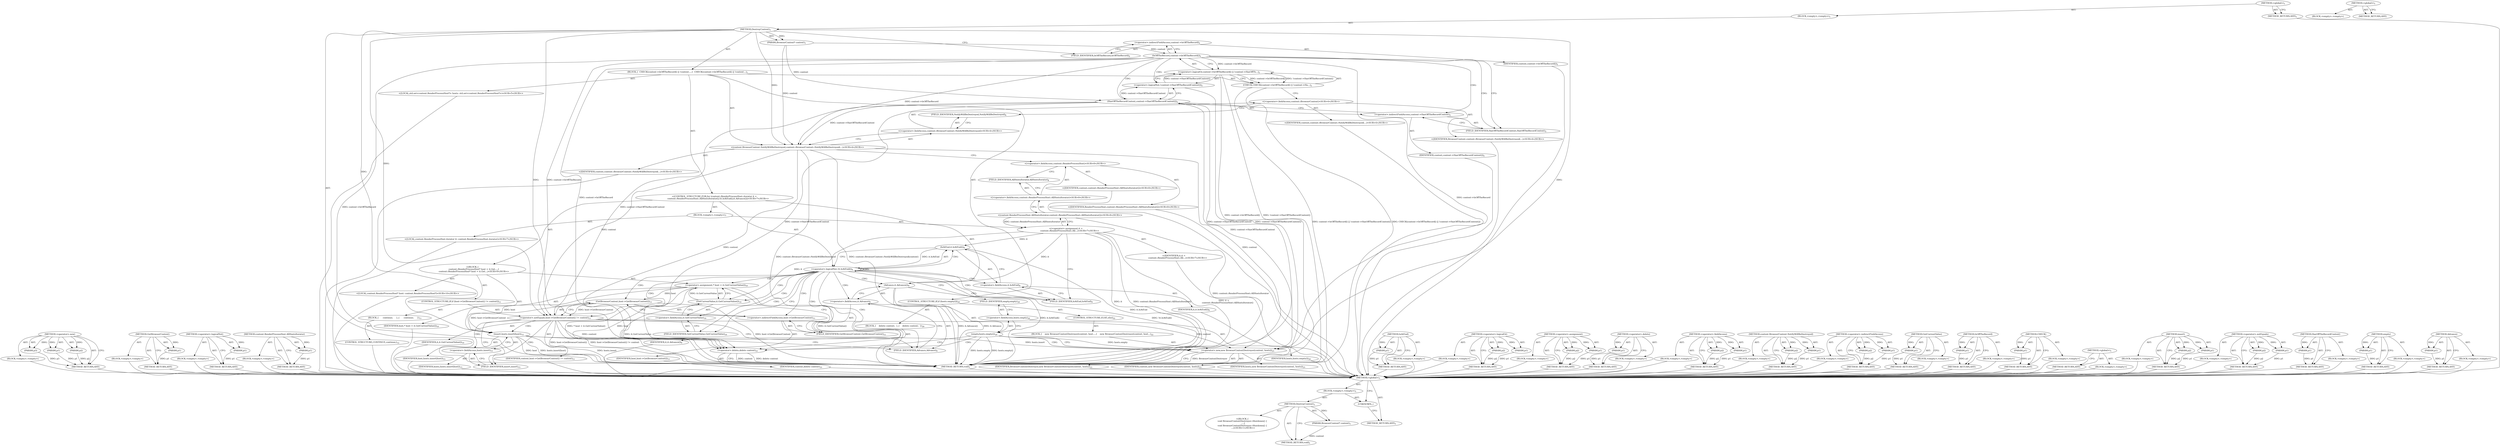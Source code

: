 digraph "&lt;global&gt;" {
vulnerable_194 [label=<(METHOD,&lt;operator&gt;.new)>];
vulnerable_195 [label=<(PARAM,p1)>];
vulnerable_196 [label=<(PARAM,p2)>];
vulnerable_197 [label=<(PARAM,p3)>];
vulnerable_198 [label=<(BLOCK,&lt;empty&gt;,&lt;empty&gt;)>];
vulnerable_199 [label=<(METHOD_RETURN,ANY)>];
vulnerable_177 [label=<(METHOD,GetBrowserContext)>];
vulnerable_178 [label=<(PARAM,p1)>];
vulnerable_179 [label=<(BLOCK,&lt;empty&gt;,&lt;empty&gt;)>];
vulnerable_180 [label=<(METHOD_RETURN,ANY)>];
vulnerable_133 [label=<(METHOD,&lt;operator&gt;.logicalNot)>];
vulnerable_134 [label=<(PARAM,p1)>];
vulnerable_135 [label=<(BLOCK,&lt;empty&gt;,&lt;empty&gt;)>];
vulnerable_136 [label=<(METHOD_RETURN,ANY)>];
vulnerable_156 [label=<(METHOD,content.RenderProcessHost.AllHostsIterator)>];
vulnerable_157 [label=<(PARAM,p1)>];
vulnerable_158 [label=<(BLOCK,&lt;empty&gt;,&lt;empty&gt;)>];
vulnerable_159 [label=<(METHOD_RETURN,ANY)>];
vulnerable_6 [label=<(METHOD,&lt;global&gt;)<SUB>1</SUB>>];
vulnerable_7 [label=<(BLOCK,&lt;empty&gt;,&lt;empty&gt;)<SUB>1</SUB>>];
vulnerable_8 [label=<(METHOD,DestroyContext)<SUB>1</SUB>>];
vulnerable_9 [label=<(PARAM,BrowserContext* context)<SUB>1</SUB>>];
vulnerable_10 [label=<(BLOCK,{
  CHECK(context-&gt;IsOffTheRecord() || !context...,{
  CHECK(context-&gt;IsOffTheRecord() || !context...)<SUB>1</SUB>>];
vulnerable_11 [label=<(CHECK,CHECK(context-&gt;IsOffTheRecord() || !context-&gt;Ha...)<SUB>2</SUB>>];
vulnerable_12 [label=<(&lt;operator&gt;.logicalOr,context-&gt;IsOffTheRecord() || !context-&gt;HasOffTh...)<SUB>2</SUB>>];
vulnerable_13 [label=<(IsOffTheRecord,context-&gt;IsOffTheRecord())<SUB>2</SUB>>];
vulnerable_14 [label=<(&lt;operator&gt;.indirectFieldAccess,context-&gt;IsOffTheRecord)<SUB>2</SUB>>];
vulnerable_15 [label=<(IDENTIFIER,context,context-&gt;IsOffTheRecord())<SUB>2</SUB>>];
vulnerable_16 [label=<(FIELD_IDENTIFIER,IsOffTheRecord,IsOffTheRecord)<SUB>2</SUB>>];
vulnerable_17 [label=<(&lt;operator&gt;.logicalNot,!context-&gt;HasOffTheRecordContext())<SUB>2</SUB>>];
vulnerable_18 [label=<(HasOffTheRecordContext,context-&gt;HasOffTheRecordContext())<SUB>2</SUB>>];
vulnerable_19 [label=<(&lt;operator&gt;.indirectFieldAccess,context-&gt;HasOffTheRecordContext)<SUB>2</SUB>>];
vulnerable_20 [label=<(IDENTIFIER,context,context-&gt;HasOffTheRecordContext())<SUB>2</SUB>>];
vulnerable_21 [label=<(FIELD_IDENTIFIER,HasOffTheRecordContext,HasOffTheRecordContext)<SUB>2</SUB>>];
vulnerable_22 [label="<(content.BrowserContext.NotifyWillBeDestroyed,content::BrowserContext::NotifyWillBeDestroyed(...)<SUB>4</SUB>>"];
vulnerable_23 [label="<(&lt;operator&gt;.fieldAccess,content::BrowserContext::NotifyWillBeDestroyed)<SUB>4</SUB>>"];
vulnerable_24 [label="<(&lt;operator&gt;.fieldAccess,content::BrowserContext)<SUB>4</SUB>>"];
vulnerable_25 [label="<(IDENTIFIER,content,content::BrowserContext::NotifyWillBeDestroyed(...)<SUB>4</SUB>>"];
vulnerable_26 [label="<(IDENTIFIER,BrowserContext,content::BrowserContext::NotifyWillBeDestroyed(...)<SUB>4</SUB>>"];
vulnerable_27 [label=<(FIELD_IDENTIFIER,NotifyWillBeDestroyed,NotifyWillBeDestroyed)<SUB>4</SUB>>];
vulnerable_28 [label="<(IDENTIFIER,context,content::BrowserContext::NotifyWillBeDestroyed(...)<SUB>4</SUB>>"];
vulnerable_29 [label="<(LOCAL,std.set&lt;content.RenderProcessHost*&gt; hosts: std.set&lt;content.RenderProcessHost*&gt;)<SUB>5</SUB>>"];
vulnerable_30 [label="<(CONTROL_STRUCTURE,FOR,for (content::RenderProcessHost::iterator it =
           content::RenderProcessHost::AllHostsIterator();!it.IsAtEnd();it.Advance()))<SUB>7</SUB>>"];
vulnerable_31 [label=<(BLOCK,&lt;empty&gt;,&lt;empty&gt;)<SUB>7</SUB>>];
vulnerable_32 [label="<(LOCAL,content.RenderProcessHost.iterator it: content.RenderProcessHost.iterator)<SUB>7</SUB>>"];
vulnerable_33 [label="<(&lt;operator&gt;.assignment,it =
           content::RenderProcessHost::All...)<SUB>7</SUB>>"];
vulnerable_34 [label="<(IDENTIFIER,it,it =
           content::RenderProcessHost::All...)<SUB>7</SUB>>"];
vulnerable_35 [label="<(content.RenderProcessHost.AllHostsIterator,content::RenderProcessHost::AllHostsIterator())<SUB>8</SUB>>"];
vulnerable_36 [label="<(&lt;operator&gt;.fieldAccess,content::RenderProcessHost::AllHostsIterator)<SUB>8</SUB>>"];
vulnerable_37 [label="<(&lt;operator&gt;.fieldAccess,content::RenderProcessHost)<SUB>8</SUB>>"];
vulnerable_38 [label="<(IDENTIFIER,content,content::RenderProcessHost::AllHostsIterator())<SUB>8</SUB>>"];
vulnerable_39 [label="<(IDENTIFIER,RenderProcessHost,content::RenderProcessHost::AllHostsIterator())<SUB>8</SUB>>"];
vulnerable_40 [label=<(FIELD_IDENTIFIER,AllHostsIterator,AllHostsIterator)<SUB>8</SUB>>];
vulnerable_41 [label=<(&lt;operator&gt;.logicalNot,!it.IsAtEnd())<SUB>9</SUB>>];
vulnerable_42 [label=<(IsAtEnd,it.IsAtEnd())<SUB>9</SUB>>];
vulnerable_43 [label=<(&lt;operator&gt;.fieldAccess,it.IsAtEnd)<SUB>9</SUB>>];
vulnerable_44 [label=<(IDENTIFIER,it,it.IsAtEnd())<SUB>9</SUB>>];
vulnerable_45 [label=<(FIELD_IDENTIFIER,IsAtEnd,IsAtEnd)<SUB>9</SUB>>];
vulnerable_46 [label=<(Advance,it.Advance())<SUB>9</SUB>>];
vulnerable_47 [label=<(&lt;operator&gt;.fieldAccess,it.Advance)<SUB>9</SUB>>];
vulnerable_48 [label=<(IDENTIFIER,it,it.Advance())<SUB>9</SUB>>];
vulnerable_49 [label=<(FIELD_IDENTIFIER,Advance,Advance)<SUB>9</SUB>>];
vulnerable_50 [label="<(BLOCK,{
    content::RenderProcessHost* host = it.Get...,{
    content::RenderProcessHost* host = it.Get...)<SUB>9</SUB>>"];
vulnerable_51 [label="<(LOCAL,content.RenderProcessHost* host: content.RenderProcessHost*)<SUB>10</SUB>>"];
vulnerable_52 [label=<(&lt;operator&gt;.assignment,* host = it.GetCurrentValue())<SUB>10</SUB>>];
vulnerable_53 [label=<(IDENTIFIER,host,* host = it.GetCurrentValue())<SUB>10</SUB>>];
vulnerable_54 [label=<(GetCurrentValue,it.GetCurrentValue())<SUB>10</SUB>>];
vulnerable_55 [label=<(&lt;operator&gt;.fieldAccess,it.GetCurrentValue)<SUB>10</SUB>>];
vulnerable_56 [label=<(IDENTIFIER,it,it.GetCurrentValue())<SUB>10</SUB>>];
vulnerable_57 [label=<(FIELD_IDENTIFIER,GetCurrentValue,GetCurrentValue)<SUB>10</SUB>>];
vulnerable_58 [label=<(CONTROL_STRUCTURE,IF,if (host-&gt;GetBrowserContext() != context))<SUB>11</SUB>>];
vulnerable_59 [label=<(&lt;operator&gt;.notEquals,host-&gt;GetBrowserContext() != context)<SUB>11</SUB>>];
vulnerable_60 [label=<(GetBrowserContext,host-&gt;GetBrowserContext())<SUB>11</SUB>>];
vulnerable_61 [label=<(&lt;operator&gt;.indirectFieldAccess,host-&gt;GetBrowserContext)<SUB>11</SUB>>];
vulnerable_62 [label=<(IDENTIFIER,host,host-&gt;GetBrowserContext())<SUB>11</SUB>>];
vulnerable_63 [label=<(FIELD_IDENTIFIER,GetBrowserContext,GetBrowserContext)<SUB>11</SUB>>];
vulnerable_64 [label=<(IDENTIFIER,context,host-&gt;GetBrowserContext() != context)<SUB>11</SUB>>];
vulnerable_65 [label=<(BLOCK,{
      continue;
     },{
      continue;
     })<SUB>11</SUB>>];
vulnerable_66 [label=<(CONTROL_STRUCTURE,CONTINUE,continue;)<SUB>12</SUB>>];
vulnerable_67 [label=<(insert,hosts.insert(host))<SUB>15</SUB>>];
vulnerable_68 [label=<(&lt;operator&gt;.fieldAccess,hosts.insert)<SUB>15</SUB>>];
vulnerable_69 [label=<(IDENTIFIER,hosts,hosts.insert(host))<SUB>15</SUB>>];
vulnerable_70 [label=<(FIELD_IDENTIFIER,insert,insert)<SUB>15</SUB>>];
vulnerable_71 [label=<(IDENTIFIER,host,hosts.insert(host))<SUB>15</SUB>>];
vulnerable_72 [label=<(CONTROL_STRUCTURE,IF,if (hosts.empty()))<SUB>20</SUB>>];
vulnerable_73 [label=<(empty,hosts.empty())<SUB>20</SUB>>];
vulnerable_74 [label=<(&lt;operator&gt;.fieldAccess,hosts.empty)<SUB>20</SUB>>];
vulnerable_75 [label=<(IDENTIFIER,hosts,hosts.empty())<SUB>20</SUB>>];
vulnerable_76 [label=<(FIELD_IDENTIFIER,empty,empty)<SUB>20</SUB>>];
vulnerable_77 [label=<(BLOCK,{
    delete context;
  },{
    delete context;
  })<SUB>20</SUB>>];
vulnerable_78 [label=<(&lt;operator&gt;.delete,delete context)<SUB>21</SUB>>];
vulnerable_79 [label=<(IDENTIFIER,context,delete context)<SUB>21</SUB>>];
vulnerable_80 [label=<(CONTROL_STRUCTURE,ELSE,else)<SUB>22</SUB>>];
vulnerable_81 [label=<(BLOCK,{
    new BrowserContextDestroyer(context, host...,{
    new BrowserContextDestroyer(context, host...)<SUB>22</SUB>>];
vulnerable_82 [label=<(&lt;operator&gt;.new,new BrowserContextDestroyer(context, hosts))<SUB>23</SUB>>];
vulnerable_83 [label=<(IDENTIFIER,BrowserContextDestroyer,new BrowserContextDestroyer(context, hosts))<SUB>23</SUB>>];
vulnerable_84 [label=<(IDENTIFIER,context,new BrowserContextDestroyer(context, hosts))<SUB>23</SUB>>];
vulnerable_85 [label=<(IDENTIFIER,hosts,new BrowserContextDestroyer(context, hosts))<SUB>23</SUB>>];
vulnerable_86 [label=<(METHOD_RETURN,void)<SUB>1</SUB>>];
vulnerable_88 [label=<(METHOD_RETURN,ANY)<SUB>1</SUB>>];
vulnerable_160 [label=<(METHOD,IsAtEnd)>];
vulnerable_161 [label=<(PARAM,p1)>];
vulnerable_162 [label=<(BLOCK,&lt;empty&gt;,&lt;empty&gt;)>];
vulnerable_163 [label=<(METHOD_RETURN,ANY)>];
vulnerable_119 [label=<(METHOD,&lt;operator&gt;.logicalOr)>];
vulnerable_120 [label=<(PARAM,p1)>];
vulnerable_121 [label=<(PARAM,p2)>];
vulnerable_122 [label=<(BLOCK,&lt;empty&gt;,&lt;empty&gt;)>];
vulnerable_123 [label=<(METHOD_RETURN,ANY)>];
vulnerable_151 [label=<(METHOD,&lt;operator&gt;.assignment)>];
vulnerable_152 [label=<(PARAM,p1)>];
vulnerable_153 [label=<(PARAM,p2)>];
vulnerable_154 [label=<(BLOCK,&lt;empty&gt;,&lt;empty&gt;)>];
vulnerable_155 [label=<(METHOD_RETURN,ANY)>];
vulnerable_190 [label=<(METHOD,&lt;operator&gt;.delete)>];
vulnerable_191 [label=<(PARAM,p1)>];
vulnerable_192 [label=<(BLOCK,&lt;empty&gt;,&lt;empty&gt;)>];
vulnerable_193 [label=<(METHOD_RETURN,ANY)>];
vulnerable_146 [label=<(METHOD,&lt;operator&gt;.fieldAccess)>];
vulnerable_147 [label=<(PARAM,p1)>];
vulnerable_148 [label=<(PARAM,p2)>];
vulnerable_149 [label=<(BLOCK,&lt;empty&gt;,&lt;empty&gt;)>];
vulnerable_150 [label=<(METHOD_RETURN,ANY)>];
vulnerable_141 [label=<(METHOD,content.BrowserContext.NotifyWillBeDestroyed)>];
vulnerable_142 [label=<(PARAM,p1)>];
vulnerable_143 [label=<(PARAM,p2)>];
vulnerable_144 [label=<(BLOCK,&lt;empty&gt;,&lt;empty&gt;)>];
vulnerable_145 [label=<(METHOD_RETURN,ANY)>];
vulnerable_128 [label=<(METHOD,&lt;operator&gt;.indirectFieldAccess)>];
vulnerable_129 [label=<(PARAM,p1)>];
vulnerable_130 [label=<(PARAM,p2)>];
vulnerable_131 [label=<(BLOCK,&lt;empty&gt;,&lt;empty&gt;)>];
vulnerable_132 [label=<(METHOD_RETURN,ANY)>];
vulnerable_168 [label=<(METHOD,GetCurrentValue)>];
vulnerable_169 [label=<(PARAM,p1)>];
vulnerable_170 [label=<(BLOCK,&lt;empty&gt;,&lt;empty&gt;)>];
vulnerable_171 [label=<(METHOD_RETURN,ANY)>];
vulnerable_124 [label=<(METHOD,IsOffTheRecord)>];
vulnerable_125 [label=<(PARAM,p1)>];
vulnerable_126 [label=<(BLOCK,&lt;empty&gt;,&lt;empty&gt;)>];
vulnerable_127 [label=<(METHOD_RETURN,ANY)>];
vulnerable_115 [label=<(METHOD,CHECK)>];
vulnerable_116 [label=<(PARAM,p1)>];
vulnerable_117 [label=<(BLOCK,&lt;empty&gt;,&lt;empty&gt;)>];
vulnerable_118 [label=<(METHOD_RETURN,ANY)>];
vulnerable_109 [label=<(METHOD,&lt;global&gt;)<SUB>1</SUB>>];
vulnerable_110 [label=<(BLOCK,&lt;empty&gt;,&lt;empty&gt;)>];
vulnerable_111 [label=<(METHOD_RETURN,ANY)>];
vulnerable_181 [label=<(METHOD,insert)>];
vulnerable_182 [label=<(PARAM,p1)>];
vulnerable_183 [label=<(PARAM,p2)>];
vulnerable_184 [label=<(BLOCK,&lt;empty&gt;,&lt;empty&gt;)>];
vulnerable_185 [label=<(METHOD_RETURN,ANY)>];
vulnerable_172 [label=<(METHOD,&lt;operator&gt;.notEquals)>];
vulnerable_173 [label=<(PARAM,p1)>];
vulnerable_174 [label=<(PARAM,p2)>];
vulnerable_175 [label=<(BLOCK,&lt;empty&gt;,&lt;empty&gt;)>];
vulnerable_176 [label=<(METHOD_RETURN,ANY)>];
vulnerable_137 [label=<(METHOD,HasOffTheRecordContext)>];
vulnerable_138 [label=<(PARAM,p1)>];
vulnerable_139 [label=<(BLOCK,&lt;empty&gt;,&lt;empty&gt;)>];
vulnerable_140 [label=<(METHOD_RETURN,ANY)>];
vulnerable_186 [label=<(METHOD,empty)>];
vulnerable_187 [label=<(PARAM,p1)>];
vulnerable_188 [label=<(BLOCK,&lt;empty&gt;,&lt;empty&gt;)>];
vulnerable_189 [label=<(METHOD_RETURN,ANY)>];
vulnerable_164 [label=<(METHOD,Advance)>];
vulnerable_165 [label=<(PARAM,p1)>];
vulnerable_166 [label=<(BLOCK,&lt;empty&gt;,&lt;empty&gt;)>];
vulnerable_167 [label=<(METHOD_RETURN,ANY)>];
fixed_6 [label=<(METHOD,&lt;global&gt;)<SUB>1</SUB>>];
fixed_7 [label=<(BLOCK,&lt;empty&gt;,&lt;empty&gt;)<SUB>1</SUB>>];
fixed_8 [label=<(METHOD,DestroyContext)<SUB>1</SUB>>];
fixed_9 [label=<(PARAM,BrowserContext* context)<SUB>1</SUB>>];
fixed_10 [label="<(BLOCK,{
void BrowserContextDestroyer::Shutdown() {
  ...,{
void BrowserContextDestroyer::Shutdown() {
  ...)<SUB>1</SUB>>"];
fixed_11 [label=<(METHOD_RETURN,void)<SUB>1</SUB>>];
fixed_13 [label=<(UNKNOWN,,)>];
fixed_14 [label=<(METHOD_RETURN,ANY)<SUB>1</SUB>>];
fixed_23 [label=<(METHOD,&lt;global&gt;)<SUB>1</SUB>>];
fixed_24 [label=<(BLOCK,&lt;empty&gt;,&lt;empty&gt;)>];
fixed_25 [label=<(METHOD_RETURN,ANY)>];
vulnerable_194 -> vulnerable_195  [key=0, label="AST: "];
vulnerable_194 -> vulnerable_195  [key=1, label="DDG: "];
vulnerable_194 -> vulnerable_198  [key=0, label="AST: "];
vulnerable_194 -> vulnerable_196  [key=0, label="AST: "];
vulnerable_194 -> vulnerable_196  [key=1, label="DDG: "];
vulnerable_194 -> vulnerable_199  [key=0, label="AST: "];
vulnerable_194 -> vulnerable_199  [key=1, label="CFG: "];
vulnerable_194 -> vulnerable_197  [key=0, label="AST: "];
vulnerable_194 -> vulnerable_197  [key=1, label="DDG: "];
vulnerable_195 -> vulnerable_199  [key=0, label="DDG: p1"];
vulnerable_196 -> vulnerable_199  [key=0, label="DDG: p2"];
vulnerable_197 -> vulnerable_199  [key=0, label="DDG: p3"];
vulnerable_198 -> fixed_6  [key=0];
vulnerable_199 -> fixed_6  [key=0];
vulnerable_177 -> vulnerable_178  [key=0, label="AST: "];
vulnerable_177 -> vulnerable_178  [key=1, label="DDG: "];
vulnerable_177 -> vulnerable_179  [key=0, label="AST: "];
vulnerable_177 -> vulnerable_180  [key=0, label="AST: "];
vulnerable_177 -> vulnerable_180  [key=1, label="CFG: "];
vulnerable_178 -> vulnerable_180  [key=0, label="DDG: p1"];
vulnerable_179 -> fixed_6  [key=0];
vulnerable_180 -> fixed_6  [key=0];
vulnerable_133 -> vulnerable_134  [key=0, label="AST: "];
vulnerable_133 -> vulnerable_134  [key=1, label="DDG: "];
vulnerable_133 -> vulnerable_135  [key=0, label="AST: "];
vulnerable_133 -> vulnerable_136  [key=0, label="AST: "];
vulnerable_133 -> vulnerable_136  [key=1, label="CFG: "];
vulnerable_134 -> vulnerable_136  [key=0, label="DDG: p1"];
vulnerable_135 -> fixed_6  [key=0];
vulnerable_136 -> fixed_6  [key=0];
vulnerable_156 -> vulnerable_157  [key=0, label="AST: "];
vulnerable_156 -> vulnerable_157  [key=1, label="DDG: "];
vulnerable_156 -> vulnerable_158  [key=0, label="AST: "];
vulnerable_156 -> vulnerable_159  [key=0, label="AST: "];
vulnerable_156 -> vulnerable_159  [key=1, label="CFG: "];
vulnerable_157 -> vulnerable_159  [key=0, label="DDG: p1"];
vulnerable_158 -> fixed_6  [key=0];
vulnerable_159 -> fixed_6  [key=0];
vulnerable_6 -> vulnerable_7  [key=0, label="AST: "];
vulnerable_6 -> vulnerable_88  [key=0, label="AST: "];
vulnerable_6 -> vulnerable_88  [key=1, label="CFG: "];
vulnerable_7 -> vulnerable_8  [key=0, label="AST: "];
vulnerable_8 -> vulnerable_9  [key=0, label="AST: "];
vulnerable_8 -> vulnerable_9  [key=1, label="DDG: "];
vulnerable_8 -> vulnerable_10  [key=0, label="AST: "];
vulnerable_8 -> vulnerable_86  [key=0, label="AST: "];
vulnerable_8 -> vulnerable_16  [key=0, label="CFG: "];
vulnerable_8 -> vulnerable_22  [key=0, label="DDG: "];
vulnerable_8 -> vulnerable_67  [key=0, label="DDG: "];
vulnerable_8 -> vulnerable_78  [key=0, label="DDG: "];
vulnerable_8 -> vulnerable_59  [key=0, label="DDG: "];
vulnerable_8 -> vulnerable_82  [key=0, label="DDG: "];
vulnerable_9 -> vulnerable_22  [key=0, label="DDG: context"];
vulnerable_9 -> vulnerable_13  [key=0, label="DDG: context"];
vulnerable_9 -> vulnerable_18  [key=0, label="DDG: context"];
vulnerable_10 -> vulnerable_11  [key=0, label="AST: "];
vulnerable_10 -> vulnerable_22  [key=0, label="AST: "];
vulnerable_10 -> vulnerable_29  [key=0, label="AST: "];
vulnerable_10 -> vulnerable_30  [key=0, label="AST: "];
vulnerable_10 -> vulnerable_72  [key=0, label="AST: "];
vulnerable_11 -> vulnerable_12  [key=0, label="AST: "];
vulnerable_11 -> vulnerable_24  [key=0, label="CFG: "];
vulnerable_11 -> vulnerable_86  [key=0, label="DDG: context-&gt;IsOffTheRecord() || !context-&gt;HasOffTheRecordContext()"];
vulnerable_11 -> vulnerable_86  [key=1, label="DDG: CHECK(context-&gt;IsOffTheRecord() || !context-&gt;HasOffTheRecordContext())"];
vulnerable_12 -> vulnerable_13  [key=0, label="AST: "];
vulnerable_12 -> vulnerable_17  [key=0, label="AST: "];
vulnerable_12 -> vulnerable_11  [key=0, label="CFG: "];
vulnerable_12 -> vulnerable_11  [key=1, label="DDG: context-&gt;IsOffTheRecord()"];
vulnerable_12 -> vulnerable_11  [key=2, label="DDG: !context-&gt;HasOffTheRecordContext()"];
vulnerable_12 -> vulnerable_86  [key=0, label="DDG: context-&gt;IsOffTheRecord()"];
vulnerable_12 -> vulnerable_86  [key=1, label="DDG: !context-&gt;HasOffTheRecordContext()"];
vulnerable_13 -> vulnerable_14  [key=0, label="AST: "];
vulnerable_13 -> vulnerable_12  [key=0, label="CFG: "];
vulnerable_13 -> vulnerable_12  [key=1, label="DDG: context-&gt;IsOffTheRecord"];
vulnerable_13 -> vulnerable_21  [key=0, label="CFG: "];
vulnerable_13 -> vulnerable_21  [key=1, label="CDG: "];
vulnerable_13 -> vulnerable_86  [key=0, label="DDG: context-&gt;IsOffTheRecord"];
vulnerable_13 -> vulnerable_22  [key=0, label="DDG: context-&gt;IsOffTheRecord"];
vulnerable_13 -> vulnerable_78  [key=0, label="DDG: context-&gt;IsOffTheRecord"];
vulnerable_13 -> vulnerable_59  [key=0, label="DDG: context-&gt;IsOffTheRecord"];
vulnerable_13 -> vulnerable_82  [key=0, label="DDG: context-&gt;IsOffTheRecord"];
vulnerable_13 -> vulnerable_17  [key=0, label="CDG: "];
vulnerable_13 -> vulnerable_19  [key=0, label="CDG: "];
vulnerable_13 -> vulnerable_18  [key=0, label="CDG: "];
vulnerable_14 -> vulnerable_15  [key=0, label="AST: "];
vulnerable_14 -> vulnerable_16  [key=0, label="AST: "];
vulnerable_14 -> vulnerable_13  [key=0, label="CFG: "];
vulnerable_15 -> fixed_6  [key=0];
vulnerable_16 -> vulnerable_14  [key=0, label="CFG: "];
vulnerable_17 -> vulnerable_18  [key=0, label="AST: "];
vulnerable_17 -> vulnerable_12  [key=0, label="CFG: "];
vulnerable_17 -> vulnerable_12  [key=1, label="DDG: context-&gt;HasOffTheRecordContext()"];
vulnerable_17 -> vulnerable_86  [key=0, label="DDG: context-&gt;HasOffTheRecordContext()"];
vulnerable_18 -> vulnerable_19  [key=0, label="AST: "];
vulnerable_18 -> vulnerable_17  [key=0, label="CFG: "];
vulnerable_18 -> vulnerable_17  [key=1, label="DDG: context-&gt;HasOffTheRecordContext"];
vulnerable_18 -> vulnerable_86  [key=0, label="DDG: context-&gt;HasOffTheRecordContext"];
vulnerable_18 -> vulnerable_22  [key=0, label="DDG: context-&gt;HasOffTheRecordContext"];
vulnerable_18 -> vulnerable_78  [key=0, label="DDG: context-&gt;HasOffTheRecordContext"];
vulnerable_18 -> vulnerable_59  [key=0, label="DDG: context-&gt;HasOffTheRecordContext"];
vulnerable_18 -> vulnerable_82  [key=0, label="DDG: context-&gt;HasOffTheRecordContext"];
vulnerable_19 -> vulnerable_20  [key=0, label="AST: "];
vulnerable_19 -> vulnerable_21  [key=0, label="AST: "];
vulnerable_19 -> vulnerable_18  [key=0, label="CFG: "];
vulnerable_20 -> fixed_6  [key=0];
vulnerable_21 -> vulnerable_19  [key=0, label="CFG: "];
vulnerable_22 -> vulnerable_23  [key=0, label="AST: "];
vulnerable_22 -> vulnerable_28  [key=0, label="AST: "];
vulnerable_22 -> vulnerable_37  [key=0, label="CFG: "];
vulnerable_22 -> vulnerable_86  [key=0, label="DDG: content::BrowserContext::NotifyWillBeDestroyed"];
vulnerable_22 -> vulnerable_86  [key=1, label="DDG: content::BrowserContext::NotifyWillBeDestroyed(context)"];
vulnerable_22 -> vulnerable_78  [key=0, label="DDG: context"];
vulnerable_22 -> vulnerable_59  [key=0, label="DDG: context"];
vulnerable_22 -> vulnerable_82  [key=0, label="DDG: context"];
vulnerable_23 -> vulnerable_24  [key=0, label="AST: "];
vulnerable_23 -> vulnerable_27  [key=0, label="AST: "];
vulnerable_23 -> vulnerable_22  [key=0, label="CFG: "];
vulnerable_24 -> vulnerable_25  [key=0, label="AST: "];
vulnerable_24 -> vulnerable_26  [key=0, label="AST: "];
vulnerable_24 -> vulnerable_27  [key=0, label="CFG: "];
vulnerable_25 -> fixed_6  [key=0];
vulnerable_26 -> fixed_6  [key=0];
vulnerable_27 -> vulnerable_23  [key=0, label="CFG: "];
vulnerable_28 -> fixed_6  [key=0];
vulnerable_29 -> fixed_6  [key=0];
vulnerable_30 -> vulnerable_31  [key=0, label="AST: "];
vulnerable_30 -> vulnerable_41  [key=0, label="AST: "];
vulnerable_30 -> vulnerable_46  [key=0, label="AST: "];
vulnerable_30 -> vulnerable_50  [key=0, label="AST: "];
vulnerable_31 -> vulnerable_32  [key=0, label="AST: "];
vulnerable_31 -> vulnerable_33  [key=0, label="AST: "];
vulnerable_32 -> fixed_6  [key=0];
vulnerable_33 -> vulnerable_34  [key=0, label="AST: "];
vulnerable_33 -> vulnerable_35  [key=0, label="AST: "];
vulnerable_33 -> vulnerable_45  [key=0, label="CFG: "];
vulnerable_33 -> vulnerable_86  [key=0, label="DDG: it"];
vulnerable_33 -> vulnerable_86  [key=1, label="DDG: content::RenderProcessHost::AllHostsIterator()"];
vulnerable_33 -> vulnerable_86  [key=2, label="DDG: it =
           content::RenderProcessHost::AllHostsIterator()"];
vulnerable_33 -> vulnerable_46  [key=0, label="DDG: it"];
vulnerable_33 -> vulnerable_42  [key=0, label="DDG: it"];
vulnerable_33 -> vulnerable_54  [key=0, label="DDG: it"];
vulnerable_34 -> fixed_6  [key=0];
vulnerable_35 -> vulnerable_36  [key=0, label="AST: "];
vulnerable_35 -> vulnerable_33  [key=0, label="CFG: "];
vulnerable_35 -> vulnerable_33  [key=1, label="DDG: content::RenderProcessHost::AllHostsIterator"];
vulnerable_35 -> vulnerable_86  [key=0, label="DDG: content::RenderProcessHost::AllHostsIterator"];
vulnerable_36 -> vulnerable_37  [key=0, label="AST: "];
vulnerable_36 -> vulnerable_40  [key=0, label="AST: "];
vulnerable_36 -> vulnerable_35  [key=0, label="CFG: "];
vulnerable_37 -> vulnerable_38  [key=0, label="AST: "];
vulnerable_37 -> vulnerable_39  [key=0, label="AST: "];
vulnerable_37 -> vulnerable_40  [key=0, label="CFG: "];
vulnerable_38 -> fixed_6  [key=0];
vulnerable_39 -> fixed_6  [key=0];
vulnerable_40 -> vulnerable_36  [key=0, label="CFG: "];
vulnerable_41 -> vulnerable_42  [key=0, label="AST: "];
vulnerable_41 -> vulnerable_42  [key=1, label="CDG: "];
vulnerable_41 -> vulnerable_57  [key=0, label="CFG: "];
vulnerable_41 -> vulnerable_57  [key=1, label="CDG: "];
vulnerable_41 -> vulnerable_76  [key=0, label="CFG: "];
vulnerable_41 -> vulnerable_86  [key=0, label="DDG: it.IsAtEnd()"];
vulnerable_41 -> vulnerable_86  [key=1, label="DDG: !it.IsAtEnd()"];
vulnerable_41 -> vulnerable_47  [key=0, label="CDG: "];
vulnerable_41 -> vulnerable_49  [key=0, label="CDG: "];
vulnerable_41 -> vulnerable_60  [key=0, label="CDG: "];
vulnerable_41 -> vulnerable_61  [key=0, label="CDG: "];
vulnerable_41 -> vulnerable_52  [key=0, label="CDG: "];
vulnerable_41 -> vulnerable_46  [key=0, label="CDG: "];
vulnerable_41 -> vulnerable_41  [key=0, label="CDG: "];
vulnerable_41 -> vulnerable_45  [key=0, label="CDG: "];
vulnerable_41 -> vulnerable_63  [key=0, label="CDG: "];
vulnerable_41 -> vulnerable_59  [key=0, label="CDG: "];
vulnerable_41 -> vulnerable_55  [key=0, label="CDG: "];
vulnerable_41 -> vulnerable_54  [key=0, label="CDG: "];
vulnerable_41 -> vulnerable_43  [key=0, label="CDG: "];
vulnerable_42 -> vulnerable_43  [key=0, label="AST: "];
vulnerable_42 -> vulnerable_41  [key=0, label="CFG: "];
vulnerable_42 -> vulnerable_41  [key=1, label="DDG: it.IsAtEnd"];
vulnerable_42 -> vulnerable_86  [key=0, label="DDG: it.IsAtEnd"];
vulnerable_43 -> vulnerable_44  [key=0, label="AST: "];
vulnerable_43 -> vulnerable_45  [key=0, label="AST: "];
vulnerable_43 -> vulnerable_42  [key=0, label="CFG: "];
vulnerable_44 -> fixed_6  [key=0];
vulnerable_45 -> vulnerable_43  [key=0, label="CFG: "];
vulnerable_46 -> vulnerable_47  [key=0, label="AST: "];
vulnerable_46 -> vulnerable_45  [key=0, label="CFG: "];
vulnerable_46 -> vulnerable_86  [key=0, label="DDG: it.Advance"];
vulnerable_46 -> vulnerable_86  [key=1, label="DDG: it.Advance()"];
vulnerable_47 -> vulnerable_48  [key=0, label="AST: "];
vulnerable_47 -> vulnerable_49  [key=0, label="AST: "];
vulnerable_47 -> vulnerable_46  [key=0, label="CFG: "];
vulnerable_48 -> fixed_6  [key=0];
vulnerable_49 -> vulnerable_47  [key=0, label="CFG: "];
vulnerable_50 -> vulnerable_51  [key=0, label="AST: "];
vulnerable_50 -> vulnerable_52  [key=0, label="AST: "];
vulnerable_50 -> vulnerable_58  [key=0, label="AST: "];
vulnerable_50 -> vulnerable_67  [key=0, label="AST: "];
vulnerable_51 -> fixed_6  [key=0];
vulnerable_52 -> vulnerable_53  [key=0, label="AST: "];
vulnerable_52 -> vulnerable_54  [key=0, label="AST: "];
vulnerable_52 -> vulnerable_63  [key=0, label="CFG: "];
vulnerable_52 -> vulnerable_86  [key=0, label="DDG: host"];
vulnerable_52 -> vulnerable_86  [key=1, label="DDG: it.GetCurrentValue()"];
vulnerable_52 -> vulnerable_86  [key=2, label="DDG: * host = it.GetCurrentValue()"];
vulnerable_52 -> vulnerable_67  [key=0, label="DDG: host"];
vulnerable_52 -> vulnerable_60  [key=0, label="DDG: host"];
vulnerable_53 -> fixed_6  [key=0];
vulnerable_54 -> vulnerable_55  [key=0, label="AST: "];
vulnerable_54 -> vulnerable_52  [key=0, label="CFG: "];
vulnerable_54 -> vulnerable_52  [key=1, label="DDG: it.GetCurrentValue"];
vulnerable_54 -> vulnerable_86  [key=0, label="DDG: it.GetCurrentValue"];
vulnerable_55 -> vulnerable_56  [key=0, label="AST: "];
vulnerable_55 -> vulnerable_57  [key=0, label="AST: "];
vulnerable_55 -> vulnerable_54  [key=0, label="CFG: "];
vulnerable_56 -> fixed_6  [key=0];
vulnerable_57 -> vulnerable_55  [key=0, label="CFG: "];
vulnerable_58 -> vulnerable_59  [key=0, label="AST: "];
vulnerable_58 -> vulnerable_65  [key=0, label="AST: "];
vulnerable_59 -> vulnerable_60  [key=0, label="AST: "];
vulnerable_59 -> vulnerable_64  [key=0, label="AST: "];
vulnerable_59 -> vulnerable_49  [key=0, label="CFG: "];
vulnerable_59 -> vulnerable_70  [key=0, label="CFG: "];
vulnerable_59 -> vulnerable_70  [key=1, label="CDG: "];
vulnerable_59 -> vulnerable_86  [key=0, label="DDG: host-&gt;GetBrowserContext()"];
vulnerable_59 -> vulnerable_86  [key=1, label="DDG: host-&gt;GetBrowserContext() != context"];
vulnerable_59 -> vulnerable_78  [key=0, label="DDG: context"];
vulnerable_59 -> vulnerable_82  [key=0, label="DDG: context"];
vulnerable_59 -> vulnerable_68  [key=0, label="CDG: "];
vulnerable_59 -> vulnerable_67  [key=0, label="CDG: "];
vulnerable_60 -> vulnerable_61  [key=0, label="AST: "];
vulnerable_60 -> vulnerable_59  [key=0, label="CFG: "];
vulnerable_60 -> vulnerable_59  [key=1, label="DDG: host-&gt;GetBrowserContext"];
vulnerable_60 -> vulnerable_86  [key=0, label="DDG: host-&gt;GetBrowserContext"];
vulnerable_60 -> vulnerable_67  [key=0, label="DDG: host-&gt;GetBrowserContext"];
vulnerable_61 -> vulnerable_62  [key=0, label="AST: "];
vulnerable_61 -> vulnerable_63  [key=0, label="AST: "];
vulnerable_61 -> vulnerable_60  [key=0, label="CFG: "];
vulnerable_62 -> fixed_6  [key=0];
vulnerable_63 -> vulnerable_61  [key=0, label="CFG: "];
vulnerable_64 -> fixed_6  [key=0];
vulnerable_65 -> vulnerable_66  [key=0, label="AST: "];
vulnerable_66 -> fixed_6  [key=0];
vulnerable_67 -> vulnerable_68  [key=0, label="AST: "];
vulnerable_67 -> vulnerable_71  [key=0, label="AST: "];
vulnerable_67 -> vulnerable_49  [key=0, label="CFG: "];
vulnerable_67 -> vulnerable_86  [key=0, label="DDG: hosts.insert"];
vulnerable_67 -> vulnerable_86  [key=1, label="DDG: host"];
vulnerable_67 -> vulnerable_86  [key=2, label="DDG: hosts.insert(host)"];
vulnerable_67 -> vulnerable_82  [key=0, label="DDG: hosts.insert"];
vulnerable_68 -> vulnerable_69  [key=0, label="AST: "];
vulnerable_68 -> vulnerable_70  [key=0, label="AST: "];
vulnerable_68 -> vulnerable_67  [key=0, label="CFG: "];
vulnerable_69 -> fixed_6  [key=0];
vulnerable_70 -> vulnerable_68  [key=0, label="CFG: "];
vulnerable_71 -> fixed_6  [key=0];
vulnerable_72 -> vulnerable_73  [key=0, label="AST: "];
vulnerable_72 -> vulnerable_77  [key=0, label="AST: "];
vulnerable_72 -> vulnerable_80  [key=0, label="AST: "];
vulnerable_73 -> vulnerable_74  [key=0, label="AST: "];
vulnerable_73 -> vulnerable_78  [key=0, label="CFG: "];
vulnerable_73 -> vulnerable_78  [key=1, label="CDG: "];
vulnerable_73 -> vulnerable_82  [key=0, label="CFG: "];
vulnerable_73 -> vulnerable_82  [key=1, label="DDG: hosts.empty"];
vulnerable_73 -> vulnerable_82  [key=2, label="CDG: "];
vulnerable_73 -> vulnerable_86  [key=0, label="DDG: hosts.empty"];
vulnerable_73 -> vulnerable_86  [key=1, label="DDG: hosts.empty()"];
vulnerable_74 -> vulnerable_75  [key=0, label="AST: "];
vulnerable_74 -> vulnerable_76  [key=0, label="AST: "];
vulnerable_74 -> vulnerable_73  [key=0, label="CFG: "];
vulnerable_75 -> fixed_6  [key=0];
vulnerable_76 -> vulnerable_74  [key=0, label="CFG: "];
vulnerable_77 -> vulnerable_78  [key=0, label="AST: "];
vulnerable_78 -> vulnerable_79  [key=0, label="AST: "];
vulnerable_78 -> vulnerable_86  [key=0, label="CFG: "];
vulnerable_78 -> vulnerable_86  [key=1, label="DDG: context"];
vulnerable_78 -> vulnerable_86  [key=2, label="DDG: delete context"];
vulnerable_79 -> fixed_6  [key=0];
vulnerable_80 -> vulnerable_81  [key=0, label="AST: "];
vulnerable_81 -> vulnerable_82  [key=0, label="AST: "];
vulnerable_82 -> vulnerable_83  [key=0, label="AST: "];
vulnerable_82 -> vulnerable_84  [key=0, label="AST: "];
vulnerable_82 -> vulnerable_85  [key=0, label="AST: "];
vulnerable_82 -> vulnerable_86  [key=0, label="CFG: "];
vulnerable_82 -> vulnerable_86  [key=1, label="DDG: BrowserContextDestroyer"];
vulnerable_83 -> fixed_6  [key=0];
vulnerable_84 -> fixed_6  [key=0];
vulnerable_85 -> fixed_6  [key=0];
vulnerable_86 -> fixed_6  [key=0];
vulnerable_88 -> fixed_6  [key=0];
vulnerable_160 -> vulnerable_161  [key=0, label="AST: "];
vulnerable_160 -> vulnerable_161  [key=1, label="DDG: "];
vulnerable_160 -> vulnerable_162  [key=0, label="AST: "];
vulnerable_160 -> vulnerable_163  [key=0, label="AST: "];
vulnerable_160 -> vulnerable_163  [key=1, label="CFG: "];
vulnerable_161 -> vulnerable_163  [key=0, label="DDG: p1"];
vulnerable_162 -> fixed_6  [key=0];
vulnerable_163 -> fixed_6  [key=0];
vulnerable_119 -> vulnerable_120  [key=0, label="AST: "];
vulnerable_119 -> vulnerable_120  [key=1, label="DDG: "];
vulnerable_119 -> vulnerable_122  [key=0, label="AST: "];
vulnerable_119 -> vulnerable_121  [key=0, label="AST: "];
vulnerable_119 -> vulnerable_121  [key=1, label="DDG: "];
vulnerable_119 -> vulnerable_123  [key=0, label="AST: "];
vulnerable_119 -> vulnerable_123  [key=1, label="CFG: "];
vulnerable_120 -> vulnerable_123  [key=0, label="DDG: p1"];
vulnerable_121 -> vulnerable_123  [key=0, label="DDG: p2"];
vulnerable_122 -> fixed_6  [key=0];
vulnerable_123 -> fixed_6  [key=0];
vulnerable_151 -> vulnerable_152  [key=0, label="AST: "];
vulnerable_151 -> vulnerable_152  [key=1, label="DDG: "];
vulnerable_151 -> vulnerable_154  [key=0, label="AST: "];
vulnerable_151 -> vulnerable_153  [key=0, label="AST: "];
vulnerable_151 -> vulnerable_153  [key=1, label="DDG: "];
vulnerable_151 -> vulnerable_155  [key=0, label="AST: "];
vulnerable_151 -> vulnerable_155  [key=1, label="CFG: "];
vulnerable_152 -> vulnerable_155  [key=0, label="DDG: p1"];
vulnerable_153 -> vulnerable_155  [key=0, label="DDG: p2"];
vulnerable_154 -> fixed_6  [key=0];
vulnerable_155 -> fixed_6  [key=0];
vulnerable_190 -> vulnerable_191  [key=0, label="AST: "];
vulnerable_190 -> vulnerable_191  [key=1, label="DDG: "];
vulnerable_190 -> vulnerable_192  [key=0, label="AST: "];
vulnerable_190 -> vulnerable_193  [key=0, label="AST: "];
vulnerable_190 -> vulnerable_193  [key=1, label="CFG: "];
vulnerable_191 -> vulnerable_193  [key=0, label="DDG: p1"];
vulnerable_192 -> fixed_6  [key=0];
vulnerable_193 -> fixed_6  [key=0];
vulnerable_146 -> vulnerable_147  [key=0, label="AST: "];
vulnerable_146 -> vulnerable_147  [key=1, label="DDG: "];
vulnerable_146 -> vulnerable_149  [key=0, label="AST: "];
vulnerable_146 -> vulnerable_148  [key=0, label="AST: "];
vulnerable_146 -> vulnerable_148  [key=1, label="DDG: "];
vulnerable_146 -> vulnerable_150  [key=0, label="AST: "];
vulnerable_146 -> vulnerable_150  [key=1, label="CFG: "];
vulnerable_147 -> vulnerable_150  [key=0, label="DDG: p1"];
vulnerable_148 -> vulnerable_150  [key=0, label="DDG: p2"];
vulnerable_149 -> fixed_6  [key=0];
vulnerable_150 -> fixed_6  [key=0];
vulnerable_141 -> vulnerable_142  [key=0, label="AST: "];
vulnerable_141 -> vulnerable_142  [key=1, label="DDG: "];
vulnerable_141 -> vulnerable_144  [key=0, label="AST: "];
vulnerable_141 -> vulnerable_143  [key=0, label="AST: "];
vulnerable_141 -> vulnerable_143  [key=1, label="DDG: "];
vulnerable_141 -> vulnerable_145  [key=0, label="AST: "];
vulnerable_141 -> vulnerable_145  [key=1, label="CFG: "];
vulnerable_142 -> vulnerable_145  [key=0, label="DDG: p1"];
vulnerable_143 -> vulnerable_145  [key=0, label="DDG: p2"];
vulnerable_144 -> fixed_6  [key=0];
vulnerable_145 -> fixed_6  [key=0];
vulnerable_128 -> vulnerable_129  [key=0, label="AST: "];
vulnerable_128 -> vulnerable_129  [key=1, label="DDG: "];
vulnerable_128 -> vulnerable_131  [key=0, label="AST: "];
vulnerable_128 -> vulnerable_130  [key=0, label="AST: "];
vulnerable_128 -> vulnerable_130  [key=1, label="DDG: "];
vulnerable_128 -> vulnerable_132  [key=0, label="AST: "];
vulnerable_128 -> vulnerable_132  [key=1, label="CFG: "];
vulnerable_129 -> vulnerable_132  [key=0, label="DDG: p1"];
vulnerable_130 -> vulnerable_132  [key=0, label="DDG: p2"];
vulnerable_131 -> fixed_6  [key=0];
vulnerable_132 -> fixed_6  [key=0];
vulnerable_168 -> vulnerable_169  [key=0, label="AST: "];
vulnerable_168 -> vulnerable_169  [key=1, label="DDG: "];
vulnerable_168 -> vulnerable_170  [key=0, label="AST: "];
vulnerable_168 -> vulnerable_171  [key=0, label="AST: "];
vulnerable_168 -> vulnerable_171  [key=1, label="CFG: "];
vulnerable_169 -> vulnerable_171  [key=0, label="DDG: p1"];
vulnerable_170 -> fixed_6  [key=0];
vulnerable_171 -> fixed_6  [key=0];
vulnerable_124 -> vulnerable_125  [key=0, label="AST: "];
vulnerable_124 -> vulnerable_125  [key=1, label="DDG: "];
vulnerable_124 -> vulnerable_126  [key=0, label="AST: "];
vulnerable_124 -> vulnerable_127  [key=0, label="AST: "];
vulnerable_124 -> vulnerable_127  [key=1, label="CFG: "];
vulnerable_125 -> vulnerable_127  [key=0, label="DDG: p1"];
vulnerable_126 -> fixed_6  [key=0];
vulnerable_127 -> fixed_6  [key=0];
vulnerable_115 -> vulnerable_116  [key=0, label="AST: "];
vulnerable_115 -> vulnerable_116  [key=1, label="DDG: "];
vulnerable_115 -> vulnerable_117  [key=0, label="AST: "];
vulnerable_115 -> vulnerable_118  [key=0, label="AST: "];
vulnerable_115 -> vulnerable_118  [key=1, label="CFG: "];
vulnerable_116 -> vulnerable_118  [key=0, label="DDG: p1"];
vulnerable_117 -> fixed_6  [key=0];
vulnerable_118 -> fixed_6  [key=0];
vulnerable_109 -> vulnerable_110  [key=0, label="AST: "];
vulnerable_109 -> vulnerable_111  [key=0, label="AST: "];
vulnerable_109 -> vulnerable_111  [key=1, label="CFG: "];
vulnerable_110 -> fixed_6  [key=0];
vulnerable_111 -> fixed_6  [key=0];
vulnerable_181 -> vulnerable_182  [key=0, label="AST: "];
vulnerable_181 -> vulnerable_182  [key=1, label="DDG: "];
vulnerable_181 -> vulnerable_184  [key=0, label="AST: "];
vulnerable_181 -> vulnerable_183  [key=0, label="AST: "];
vulnerable_181 -> vulnerable_183  [key=1, label="DDG: "];
vulnerable_181 -> vulnerable_185  [key=0, label="AST: "];
vulnerable_181 -> vulnerable_185  [key=1, label="CFG: "];
vulnerable_182 -> vulnerable_185  [key=0, label="DDG: p1"];
vulnerable_183 -> vulnerable_185  [key=0, label="DDG: p2"];
vulnerable_184 -> fixed_6  [key=0];
vulnerable_185 -> fixed_6  [key=0];
vulnerable_172 -> vulnerable_173  [key=0, label="AST: "];
vulnerable_172 -> vulnerable_173  [key=1, label="DDG: "];
vulnerable_172 -> vulnerable_175  [key=0, label="AST: "];
vulnerable_172 -> vulnerable_174  [key=0, label="AST: "];
vulnerable_172 -> vulnerable_174  [key=1, label="DDG: "];
vulnerable_172 -> vulnerable_176  [key=0, label="AST: "];
vulnerable_172 -> vulnerable_176  [key=1, label="CFG: "];
vulnerable_173 -> vulnerable_176  [key=0, label="DDG: p1"];
vulnerable_174 -> vulnerable_176  [key=0, label="DDG: p2"];
vulnerable_175 -> fixed_6  [key=0];
vulnerable_176 -> fixed_6  [key=0];
vulnerable_137 -> vulnerable_138  [key=0, label="AST: "];
vulnerable_137 -> vulnerable_138  [key=1, label="DDG: "];
vulnerable_137 -> vulnerable_139  [key=0, label="AST: "];
vulnerable_137 -> vulnerable_140  [key=0, label="AST: "];
vulnerable_137 -> vulnerable_140  [key=1, label="CFG: "];
vulnerable_138 -> vulnerable_140  [key=0, label="DDG: p1"];
vulnerable_139 -> fixed_6  [key=0];
vulnerable_140 -> fixed_6  [key=0];
vulnerable_186 -> vulnerable_187  [key=0, label="AST: "];
vulnerable_186 -> vulnerable_187  [key=1, label="DDG: "];
vulnerable_186 -> vulnerable_188  [key=0, label="AST: "];
vulnerable_186 -> vulnerable_189  [key=0, label="AST: "];
vulnerable_186 -> vulnerable_189  [key=1, label="CFG: "];
vulnerable_187 -> vulnerable_189  [key=0, label="DDG: p1"];
vulnerable_188 -> fixed_6  [key=0];
vulnerable_189 -> fixed_6  [key=0];
vulnerable_164 -> vulnerable_165  [key=0, label="AST: "];
vulnerable_164 -> vulnerable_165  [key=1, label="DDG: "];
vulnerable_164 -> vulnerable_166  [key=0, label="AST: "];
vulnerable_164 -> vulnerable_167  [key=0, label="AST: "];
vulnerable_164 -> vulnerable_167  [key=1, label="CFG: "];
vulnerable_165 -> vulnerable_167  [key=0, label="DDG: p1"];
vulnerable_166 -> fixed_6  [key=0];
vulnerable_167 -> fixed_6  [key=0];
fixed_6 -> fixed_7  [key=0, label="AST: "];
fixed_6 -> fixed_14  [key=0, label="AST: "];
fixed_6 -> fixed_13  [key=0, label="CFG: "];
fixed_7 -> fixed_8  [key=0, label="AST: "];
fixed_7 -> fixed_13  [key=0, label="AST: "];
fixed_8 -> fixed_9  [key=0, label="AST: "];
fixed_8 -> fixed_9  [key=1, label="DDG: "];
fixed_8 -> fixed_10  [key=0, label="AST: "];
fixed_8 -> fixed_11  [key=0, label="AST: "];
fixed_8 -> fixed_11  [key=1, label="CFG: "];
fixed_9 -> fixed_11  [key=0, label="DDG: context"];
fixed_13 -> fixed_14  [key=0, label="CFG: "];
fixed_23 -> fixed_24  [key=0, label="AST: "];
fixed_23 -> fixed_25  [key=0, label="AST: "];
fixed_23 -> fixed_25  [key=1, label="CFG: "];
}
